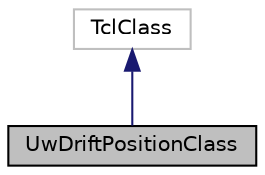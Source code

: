 digraph "UwDriftPositionClass"
{
 // LATEX_PDF_SIZE
  edge [fontname="Helvetica",fontsize="10",labelfontname="Helvetica",labelfontsize="10"];
  node [fontname="Helvetica",fontsize="10",shape=record];
  Node1 [label="UwDriftPositionClass",height=0.2,width=0.4,color="black", fillcolor="grey75", style="filled", fontcolor="black",tooltip="Adds the module for UwDriftPositionClass in ns2."];
  Node2 -> Node1 [dir="back",color="midnightblue",fontsize="10",style="solid",fontname="Helvetica"];
  Node2 [label="TclClass",height=0.2,width=0.4,color="grey75", fillcolor="white", style="filled",tooltip=" "];
}
